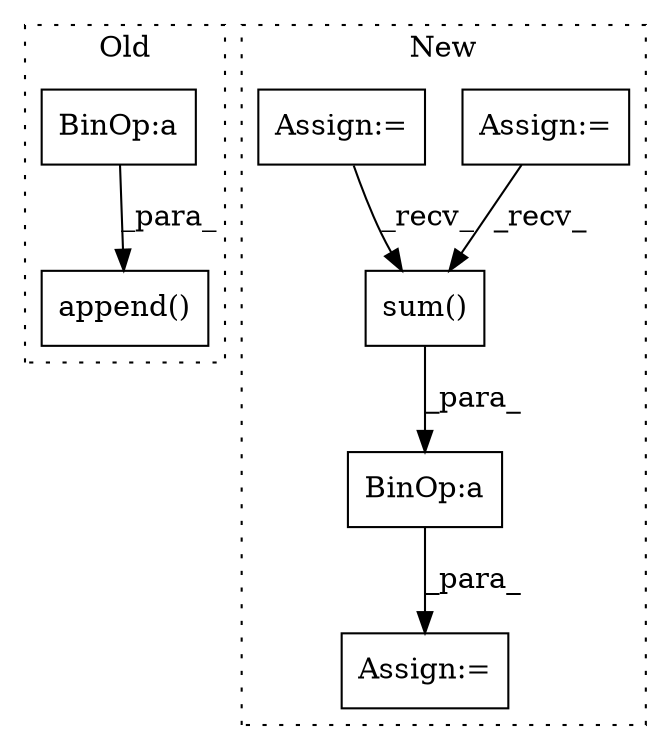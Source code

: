 digraph G {
subgraph cluster0 {
1 [label="append()" a="75" s="42263,42308" l="19,1" shape="box"];
3 [label="BinOp:a" a="82" s="42233" l="4" shape="box"];
label = "Old";
style="dotted";
}
subgraph cluster1 {
2 [label="sum()" a="75" s="42791" l="36" shape="box"];
4 [label="Assign:=" a="68" s="40926" l="3" shape="box"];
5 [label="Assign:=" a="68" s="42958" l="3" shape="box"];
6 [label="BinOp:a" a="82" s="42962" l="3" shape="box"];
7 [label="Assign:=" a="68" s="41137" l="3" shape="box"];
label = "New";
style="dotted";
}
2 -> 6 [label="_para_"];
3 -> 1 [label="_para_"];
4 -> 2 [label="_recv_"];
6 -> 5 [label="_para_"];
7 -> 2 [label="_recv_"];
}